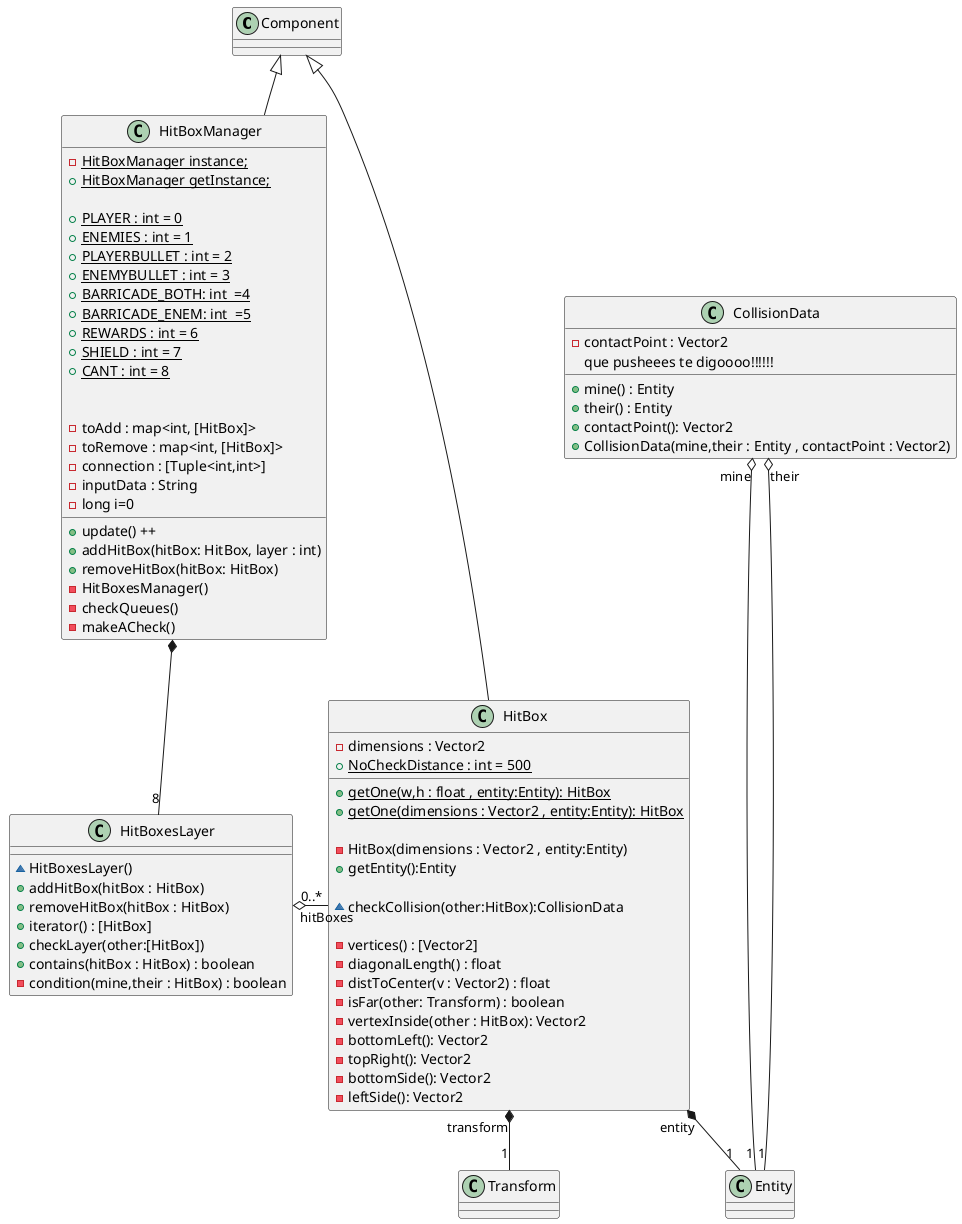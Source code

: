 @startuml

Component <|--- HitBox
HitBox "transform" *-- "1" Transform
HitBox "entity" *-- "1" Entity
class HitBox{
    - dimensions : Vector2
    +{static} NoCheckDistance : int = 500
    +{static} getOne(w,h : float , entity:Entity): HitBox
    +{static} getOne(dimensions : Vector2 , entity:Entity): HitBox

    -HitBox(dimensions : Vector2 , entity:Entity)
    +getEntity():Entity

    ~checkCollision(other:HitBox):CollisionData

    - vertices() : [Vector2]
    - diagonalLength() : float
    - distToCenter(v : Vector2) : float
    - isFar(other: Transform) : boolean
    - vertexInside(other : HitBox): Vector2
    - bottomLeft(): Vector2
    - topRight(): Vector2
    - bottomSide(): Vector2
    - leftSide(): Vector2

}

HitBoxesLayer "hitBoxes" o- "0..*" HitBox


class HitBoxesLayer{
    ~ HitBoxesLayer()
    + addHitBox(hitBox : HitBox)
    + removeHitBox(hitBox : HitBox)
    + iterator() : [HitBox]
    + checkLayer(other:[HitBox])
    + contains(hitBox : HitBox) : boolean
    - condition(mine,their : HitBox) : boolean
}

Component <|-- HitBoxManager

HitBoxManager *-- "8" HitBoxesLayer

class HitBoxManager{
    - {static} HitBoxManager instance;
    + {static} HitBoxManager getInstance;

    + {static} PLAYER : int = 0
    + {static} ENEMIES : int = 1
    + {static} PLAYERBULLET : int = 2
    + {static} ENEMYBULLET : int = 3
    + {static} BARRICADE_BOTH: int  =4
    + {static} BARRICADE_ENEM: int  =5
    + {static} REWARDS : int = 6
    + {static} SHIELD : int = 7
    + {static} CANT : int = 8

    + update() ++
    + addHitBox(hitBox: HitBox, layer : int)
    + removeHitBox(hitBox: HitBox)

    - toAdd : map<int, [HitBox]>
    - toRemove : map<int, [HitBox]>
    - connection : [Tuple<int,int>]
    - inputData : String
    - long i=0
    - HitBoxesManager()
    - checkQueues()
    - makeACheck()

}

CollisionData "mine" o--- "1" Entity
CollisionData "their" o--- "1" Entity

class CollisionData{
    - contactPoint : Vector2
    + mine() : Entity
    + their() : Entity
    + contactPoint(): Vector2
    + CollisionData(mine,their : Entity , contactPoint : Vector2)
    que pusheees te digoooo!!!!!!
}

@enduml